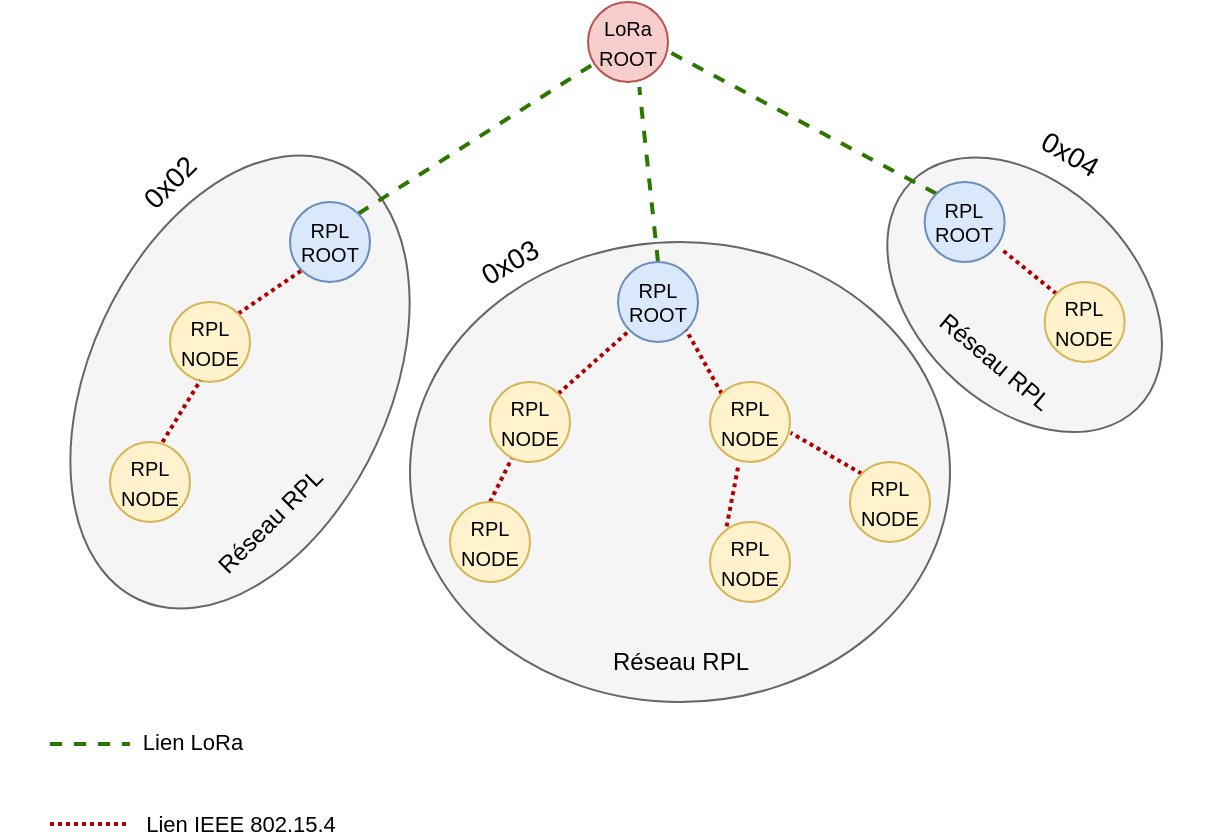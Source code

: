 <mxfile version="14.6.13" type="device"><diagram id="KIqYgOEtKnyOhqlghmw7" name="Page-1"><mxGraphModel dx="981" dy="581" grid="1" gridSize="10" guides="1" tooltips="1" connect="1" arrows="1" fold="1" page="1" pageScale="1" pageWidth="827" pageHeight="1169" math="0" shadow="0"><root><mxCell id="0"/><mxCell id="1" parent="0"/><mxCell id="b6IMSjwKBxKgrjyrIK3C-36" value="" style="ellipse;whiteSpace=wrap;html=1;strokeColor=#666666;rotation=-45;fillColor=#f5f5f5;fontColor=#333333;" vertex="1" parent="1"><mxGeometry x="552.32" y="96.39" width="110" height="160" as="geometry"/></mxCell><mxCell id="b6IMSjwKBxKgrjyrIK3C-35" value="" style="ellipse;whiteSpace=wrap;html=1;strokeColor=#666666;rotation=0;fillColor=#f5f5f5;fontColor=#333333;" vertex="1" parent="1"><mxGeometry x="300" y="150" width="270" height="230" as="geometry"/></mxCell><mxCell id="b6IMSjwKBxKgrjyrIK3C-34" value="" style="ellipse;whiteSpace=wrap;html=1;strokeColor=#666666;rotation=25;fillColor=#f5f5f5;fontColor=#333333;shadow=0;" vertex="1" parent="1"><mxGeometry x="140" y="100" width="150" height="240" as="geometry"/></mxCell><mxCell id="b6IMSjwKBxKgrjyrIK3C-1" value="&lt;font style=&quot;font-size: 10px&quot;&gt;LoRa ROOT&lt;/font&gt;" style="ellipse;whiteSpace=wrap;html=1;aspect=fixed;fillColor=#f8cecc;strokeColor=#b85450;" vertex="1" parent="1"><mxGeometry x="389" y="30" width="40" height="40" as="geometry"/></mxCell><mxCell id="b6IMSjwKBxKgrjyrIK3C-19" style="edgeStyle=none;rounded=0;orthogonalLoop=1;jettySize=auto;html=1;exitX=1;exitY=0;exitDx=0;exitDy=0;endArrow=none;endFill=0;dashed=1;strokeWidth=2;fillColor=#60a917;strokeColor=#2D7600;" edge="1" parent="1" source="b6IMSjwKBxKgrjyrIK3C-2" target="b6IMSjwKBxKgrjyrIK3C-1"><mxGeometry relative="1" as="geometry"/></mxCell><mxCell id="b6IMSjwKBxKgrjyrIK3C-2" value="&lt;span style=&quot;font-size: 10px;&quot;&gt;RPL ROOT&lt;/span&gt;" style="ellipse;whiteSpace=wrap;html=1;aspect=fixed;fillColor=#dae8fc;strokeColor=#6c8ebf;horizontal=1;fontSize=10;" vertex="1" parent="1"><mxGeometry x="240" y="130" width="40" height="40" as="geometry"/></mxCell><mxCell id="b6IMSjwKBxKgrjyrIK3C-21" style="edgeStyle=none;rounded=0;orthogonalLoop=1;jettySize=auto;html=1;exitX=0.5;exitY=0;exitDx=0;exitDy=0;entryX=0.641;entryY=1.063;entryDx=0;entryDy=0;entryPerimeter=0;endArrow=none;endFill=0;dashed=1;strokeWidth=2;fillColor=#60a917;strokeColor=#2D7600;" edge="1" parent="1" source="b6IMSjwKBxKgrjyrIK3C-3" target="b6IMSjwKBxKgrjyrIK3C-1"><mxGeometry relative="1" as="geometry"/></mxCell><mxCell id="b6IMSjwKBxKgrjyrIK3C-3" value="RPL ROOT" style="ellipse;whiteSpace=wrap;html=1;aspect=fixed;fillColor=#dae8fc;strokeColor=#6c8ebf;horizontal=1;fontSize=10;" vertex="1" parent="1"><mxGeometry x="404" y="160" width="40" height="40" as="geometry"/></mxCell><mxCell id="b6IMSjwKBxKgrjyrIK3C-20" style="edgeStyle=none;rounded=0;orthogonalLoop=1;jettySize=auto;html=1;exitX=0;exitY=0;exitDx=0;exitDy=0;entryX=0.986;entryY=0.608;entryDx=0;entryDy=0;entryPerimeter=0;endArrow=none;endFill=0;dashed=1;strokeWidth=2;fillColor=#60a917;strokeColor=#2D7600;" edge="1" parent="1" source="b6IMSjwKBxKgrjyrIK3C-4" target="b6IMSjwKBxKgrjyrIK3C-1"><mxGeometry relative="1" as="geometry"/></mxCell><mxCell id="b6IMSjwKBxKgrjyrIK3C-4" value="&lt;span style=&quot;font-size: 10px;&quot;&gt;RPL ROOT&lt;/span&gt;" style="ellipse;whiteSpace=wrap;html=1;aspect=fixed;fillColor=#dae8fc;strokeColor=#6c8ebf;horizontal=1;fontSize=10;" vertex="1" parent="1"><mxGeometry x="557.32" y="120" width="40" height="40" as="geometry"/></mxCell><mxCell id="b6IMSjwKBxKgrjyrIK3C-26" style="edgeStyle=none;rounded=0;orthogonalLoop=1;jettySize=auto;html=1;exitX=0.5;exitY=0;exitDx=0;exitDy=0;endArrow=none;endFill=0;dashed=1;dashPattern=1 1;fillColor=#e51400;strokeColor=#B20000;strokeWidth=2;" edge="1" parent="1" source="b6IMSjwKBxKgrjyrIK3C-6" target="b6IMSjwKBxKgrjyrIK3C-7"><mxGeometry relative="1" as="geometry"/></mxCell><mxCell id="b6IMSjwKBxKgrjyrIK3C-6" value="&lt;span style=&quot;font-size: 10px&quot;&gt;RPL NODE&lt;/span&gt;" style="ellipse;whiteSpace=wrap;html=1;aspect=fixed;fillColor=#fff2cc;strokeColor=#d6b656;" vertex="1" parent="1"><mxGeometry x="320" y="280" width="40" height="40" as="geometry"/></mxCell><mxCell id="b6IMSjwKBxKgrjyrIK3C-24" style="edgeStyle=none;rounded=0;orthogonalLoop=1;jettySize=auto;html=1;exitX=1;exitY=0;exitDx=0;exitDy=0;entryX=0;entryY=1;entryDx=0;entryDy=0;endArrow=none;endFill=0;dashed=1;dashPattern=1 1;fillColor=#e51400;strokeColor=#B20000;strokeWidth=2;" edge="1" parent="1" source="b6IMSjwKBxKgrjyrIK3C-7" target="b6IMSjwKBxKgrjyrIK3C-3"><mxGeometry relative="1" as="geometry"/></mxCell><mxCell id="b6IMSjwKBxKgrjyrIK3C-7" value="&lt;span style=&quot;font-size: 10px&quot;&gt;RPL NODE&lt;/span&gt;" style="ellipse;whiteSpace=wrap;html=1;aspect=fixed;fillColor=#fff2cc;strokeColor=#d6b656;" vertex="1" parent="1"><mxGeometry x="340" y="220" width="40" height="40" as="geometry"/></mxCell><mxCell id="b6IMSjwKBxKgrjyrIK3C-22" style="edgeStyle=none;rounded=0;orthogonalLoop=1;jettySize=auto;html=1;exitX=1;exitY=0;exitDx=0;exitDy=0;entryX=0;entryY=1;entryDx=0;entryDy=0;endArrow=none;endFill=0;dashed=1;dashPattern=1 1;fillColor=#e51400;strokeColor=#B20000;strokeWidth=2;" edge="1" parent="1" source="b6IMSjwKBxKgrjyrIK3C-8" target="b6IMSjwKBxKgrjyrIK3C-2"><mxGeometry relative="1" as="geometry"/></mxCell><mxCell id="b6IMSjwKBxKgrjyrIK3C-8" value="&lt;font style=&quot;font-size: 10px&quot;&gt;RPL NODE&lt;/font&gt;" style="ellipse;whiteSpace=wrap;html=1;aspect=fixed;fillColor=#fff2cc;strokeColor=#d6b656;" vertex="1" parent="1"><mxGeometry x="180" y="180" width="40" height="40" as="geometry"/></mxCell><mxCell id="b6IMSjwKBxKgrjyrIK3C-30" style="edgeStyle=none;rounded=0;orthogonalLoop=1;jettySize=auto;html=1;exitX=0;exitY=0;exitDx=0;exitDy=0;entryX=1.008;entryY=0.635;entryDx=0;entryDy=0;entryPerimeter=0;endArrow=none;endFill=0;dashed=1;dashPattern=1 1;fillColor=#e51400;strokeColor=#B20000;strokeWidth=2;" edge="1" parent="1" source="b6IMSjwKBxKgrjyrIK3C-9" target="b6IMSjwKBxKgrjyrIK3C-10"><mxGeometry relative="1" as="geometry"/></mxCell><mxCell id="b6IMSjwKBxKgrjyrIK3C-9" value="&lt;span style=&quot;font-size: 10px&quot;&gt;RPL NODE&lt;/span&gt;" style="ellipse;whiteSpace=wrap;html=1;aspect=fixed;fillColor=#fff2cc;strokeColor=#d6b656;" vertex="1" parent="1"><mxGeometry x="520" y="260" width="40" height="40" as="geometry"/></mxCell><mxCell id="b6IMSjwKBxKgrjyrIK3C-27" style="edgeStyle=none;rounded=0;orthogonalLoop=1;jettySize=auto;html=1;exitX=0;exitY=0;exitDx=0;exitDy=0;entryX=1;entryY=1;entryDx=0;entryDy=0;endArrow=none;endFill=0;dashed=1;dashPattern=1 1;fillColor=#e51400;strokeColor=#B20000;strokeWidth=2;" edge="1" parent="1" source="b6IMSjwKBxKgrjyrIK3C-10" target="b6IMSjwKBxKgrjyrIK3C-3"><mxGeometry relative="1" as="geometry"/></mxCell><mxCell id="b6IMSjwKBxKgrjyrIK3C-10" value="&lt;span style=&quot;font-size: 10px&quot;&gt;RPL NODE&lt;/span&gt;" style="ellipse;whiteSpace=wrap;html=1;aspect=fixed;fillColor=#fff2cc;strokeColor=#d6b656;" vertex="1" parent="1"><mxGeometry x="450" y="220" width="40" height="40" as="geometry"/></mxCell><mxCell id="b6IMSjwKBxKgrjyrIK3C-28" style="edgeStyle=none;rounded=0;orthogonalLoop=1;jettySize=auto;html=1;exitX=0.208;exitY=0.056;exitDx=0;exitDy=0;entryX=0.359;entryY=1.021;entryDx=0;entryDy=0;entryPerimeter=0;endArrow=none;endFill=0;exitPerimeter=0;dashed=1;dashPattern=1 1;fillColor=#e51400;strokeColor=#B20000;strokeWidth=2;" edge="1" parent="1" source="b6IMSjwKBxKgrjyrIK3C-11" target="b6IMSjwKBxKgrjyrIK3C-10"><mxGeometry relative="1" as="geometry"/></mxCell><mxCell id="b6IMSjwKBxKgrjyrIK3C-11" value="&lt;span style=&quot;font-size: 10px&quot;&gt;RPL NODE&lt;/span&gt;" style="ellipse;whiteSpace=wrap;html=1;aspect=fixed;fillColor=#fff2cc;strokeColor=#d6b656;" vertex="1" parent="1"><mxGeometry x="450" y="290" width="40" height="40" as="geometry"/></mxCell><mxCell id="b6IMSjwKBxKgrjyrIK3C-23" style="edgeStyle=none;rounded=0;orthogonalLoop=1;jettySize=auto;html=1;exitX=0.656;exitY=0.001;exitDx=0;exitDy=0;entryX=0.38;entryY=0.98;entryDx=0;entryDy=0;entryPerimeter=0;endArrow=none;endFill=0;exitPerimeter=0;dashed=1;dashPattern=1 1;fillColor=#e51400;strokeColor=#B20000;strokeWidth=2;" edge="1" parent="1" source="b6IMSjwKBxKgrjyrIK3C-12" target="b6IMSjwKBxKgrjyrIK3C-8"><mxGeometry relative="1" as="geometry"/></mxCell><mxCell id="b6IMSjwKBxKgrjyrIK3C-12" value="&lt;span style=&quot;font-size: 10px&quot;&gt;RPL NODE&lt;/span&gt;" style="ellipse;whiteSpace=wrap;html=1;aspect=fixed;fillColor=#fff2cc;strokeColor=#d6b656;" vertex="1" parent="1"><mxGeometry x="150" y="250" width="40" height="40" as="geometry"/></mxCell><mxCell id="b6IMSjwKBxKgrjyrIK3C-32" style="edgeStyle=none;rounded=0;orthogonalLoop=1;jettySize=auto;html=1;exitX=0;exitY=0;exitDx=0;exitDy=0;entryX=0.966;entryY=0.846;entryDx=0;entryDy=0;entryPerimeter=0;endArrow=none;endFill=0;dashed=1;dashPattern=1 1;fillColor=#e51400;strokeColor=#B20000;strokeWidth=2;" edge="1" parent="1" source="b6IMSjwKBxKgrjyrIK3C-31" target="b6IMSjwKBxKgrjyrIK3C-4"><mxGeometry relative="1" as="geometry"/></mxCell><mxCell id="b6IMSjwKBxKgrjyrIK3C-31" value="&lt;span style=&quot;font-size: 10px&quot;&gt;RPL NODE&lt;/span&gt;" style="ellipse;whiteSpace=wrap;html=1;aspect=fixed;fillColor=#fff2cc;strokeColor=#d6b656;" vertex="1" parent="1"><mxGeometry x="617.32" y="170" width="40" height="40" as="geometry"/></mxCell><mxCell id="b6IMSjwKBxKgrjyrIK3C-38" value="Réseau RPL" style="text;html=1;align=center;verticalAlign=middle;resizable=0;points=[];autosize=1;strokeColor=none;rotation=-45;" vertex="1" parent="1"><mxGeometry x="190" y="280" width="80" height="20" as="geometry"/></mxCell><mxCell id="b6IMSjwKBxKgrjyrIK3C-39" value="Réseau RPL" style="text;html=1;align=center;verticalAlign=middle;resizable=0;points=[];autosize=1;strokeColor=none;rotation=0;" vertex="1" parent="1"><mxGeometry x="395" y="350" width="80" height="20" as="geometry"/></mxCell><mxCell id="b6IMSjwKBxKgrjyrIK3C-40" value="Réseau RPL" style="text;html=1;align=center;verticalAlign=middle;resizable=0;points=[];autosize=1;strokeColor=none;rotation=40;" vertex="1" parent="1"><mxGeometry x="552.32" y="200" width="80" height="20" as="geometry"/></mxCell><mxCell id="b6IMSjwKBxKgrjyrIK3C-43" style="edgeStyle=none;rounded=0;orthogonalLoop=1;jettySize=auto;html=1;endArrow=none;endFill=0;dashed=1;dashPattern=1 1;fillColor=#e51400;strokeColor=#B20000;strokeWidth=2;" edge="1" parent="1"><mxGeometry relative="1" as="geometry"><mxPoint x="120" y="441" as="sourcePoint"/><mxPoint x="160" y="441" as="targetPoint"/></mxGeometry></mxCell><mxCell id="b6IMSjwKBxKgrjyrIK3C-46" value="Lien IEEE 802.15.4" style="edgeLabel;html=1;align=center;verticalAlign=middle;resizable=0;points=[];" vertex="1" connectable="0" parent="b6IMSjwKBxKgrjyrIK3C-43"><mxGeometry x="0.436" y="1" relative="1" as="geometry"><mxPoint x="66" y="1" as="offset"/></mxGeometry></mxCell><mxCell id="b6IMSjwKBxKgrjyrIK3C-44" style="edgeStyle=none;rounded=0;orthogonalLoop=1;jettySize=auto;html=1;endArrow=none;endFill=0;dashed=1;strokeWidth=2;fillColor=#60a917;strokeColor=#2D7600;" edge="1" parent="1"><mxGeometry relative="1" as="geometry"><mxPoint x="120" y="401" as="sourcePoint"/><mxPoint x="160" y="401" as="targetPoint"/></mxGeometry></mxCell><mxCell id="b6IMSjwKBxKgrjyrIK3C-45" value="Lien LoRa" style="edgeLabel;html=1;align=center;verticalAlign=middle;resizable=0;points=[];" vertex="1" connectable="0" parent="b6IMSjwKBxKgrjyrIK3C-44"><mxGeometry x="0.626" y="1" relative="1" as="geometry"><mxPoint x="38" as="offset"/></mxGeometry></mxCell><mxCell id="b6IMSjwKBxKgrjyrIK3C-50" value="&lt;font style=&quot;font-size: 14px&quot;&gt;0x02&lt;/font&gt;" style="text;html=1;strokeColor=none;fillColor=none;align=center;verticalAlign=middle;whiteSpace=wrap;rounded=0;shadow=0;fontSize=10;rotation=-45;" vertex="1" parent="1"><mxGeometry x="160" y="110" width="40" height="20" as="geometry"/></mxCell><mxCell id="b6IMSjwKBxKgrjyrIK3C-51" value="&lt;font style=&quot;font-size: 14px&quot;&gt;0x03&lt;/font&gt;" style="text;html=1;strokeColor=none;fillColor=none;align=center;verticalAlign=middle;whiteSpace=wrap;rounded=0;shadow=0;fontSize=10;rotation=-30;" vertex="1" parent="1"><mxGeometry x="330" y="150" width="40" height="20" as="geometry"/></mxCell><mxCell id="b6IMSjwKBxKgrjyrIK3C-52" value="&lt;font style=&quot;font-size: 14px&quot;&gt;0x04&lt;/font&gt;" style="text;html=1;strokeColor=none;fillColor=none;align=center;verticalAlign=middle;whiteSpace=wrap;rounded=0;shadow=0;fontSize=10;rotation=30;" vertex="1" parent="1"><mxGeometry x="610" y="96.39" width="40" height="20" as="geometry"/></mxCell></root></mxGraphModel></diagram></mxfile>